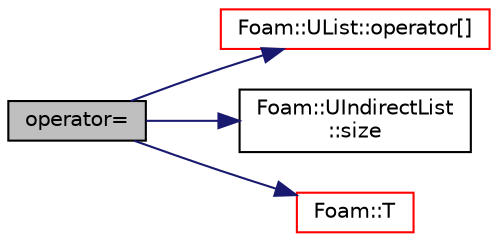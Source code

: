 digraph "operator="
{
  bgcolor="transparent";
  edge [fontname="Helvetica",fontsize="10",labelfontname="Helvetica",labelfontsize="10"];
  node [fontname="Helvetica",fontsize="10",shape=record];
  rankdir="LR";
  Node1 [label="operator=",height=0.2,width=0.4,color="black", fillcolor="grey75", style="filled", fontcolor="black"];
  Node1 -> Node2 [color="midnightblue",fontsize="10",style="solid",fontname="Helvetica"];
  Node2 [label="Foam::UList::operator[]",height=0.2,width=0.4,color="red",URL="$a02845.html#a851e28f7788bbc82f5a4aa9f0efdefe4",tooltip="Return element of UList. "];
  Node1 -> Node3 [color="midnightblue",fontsize="10",style="solid",fontname="Helvetica"];
  Node3 [label="Foam::UIndirectList\l::size",height=0.2,width=0.4,color="black",URL="$a02843.html#a723361dc2020160f5492e8fe2d09fa44",tooltip="Return the number of elements in the list. "];
  Node1 -> Node4 [color="midnightblue",fontsize="10",style="solid",fontname="Helvetica"];
  Node4 [label="Foam::T",height=0.2,width=0.4,color="red",URL="$a10893.html#ae57fda0abb14bb0944947c463c6e09d4"];
}
